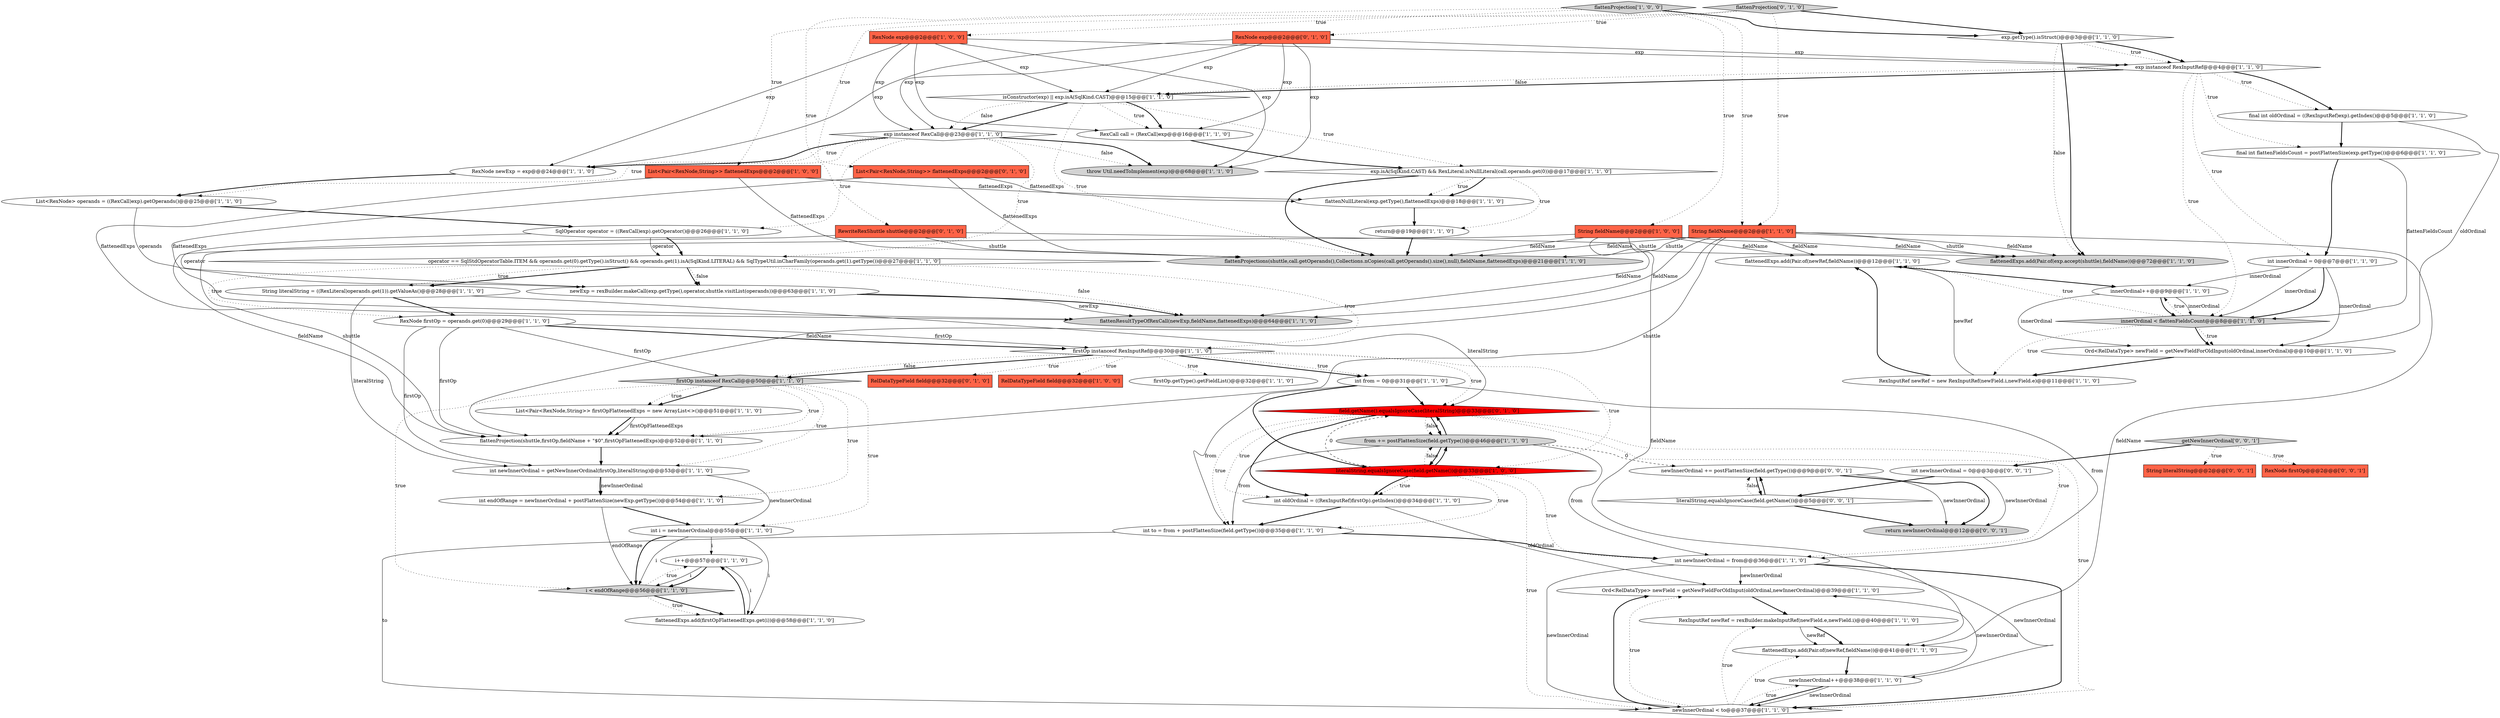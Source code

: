 digraph {
13 [style = filled, label = "flattenProjection(shuttle,firstOp,fieldName + \"$0\",firstOpFlattenedExps)@@@52@@@['1', '1', '0']", fillcolor = white, shape = ellipse image = "AAA0AAABBB1BBB"];
42 [style = filled, label = "flattenProjections(shuttle,call.getOperands(),Collections.nCopies(call.getOperands().size(),null),fieldName,flattenedExps)@@@21@@@['1', '1', '0']", fillcolor = lightgray, shape = ellipse image = "AAA0AAABBB1BBB"];
34 [style = filled, label = "i++@@@57@@@['1', '1', '0']", fillcolor = white, shape = ellipse image = "AAA0AAABBB1BBB"];
39 [style = filled, label = "String fieldName@@@2@@@['1', '0', '0']", fillcolor = tomato, shape = box image = "AAA0AAABBB1BBB"];
30 [style = filled, label = "isConstructor(exp) || exp.isA(SqlKind.CAST)@@@15@@@['1', '1', '0']", fillcolor = white, shape = diamond image = "AAA0AAABBB1BBB"];
32 [style = filled, label = "flattenNullLiteral(exp.getType(),flattenedExps)@@@18@@@['1', '1', '0']", fillcolor = white, shape = ellipse image = "AAA0AAABBB1BBB"];
1 [style = filled, label = "Ord<RelDataType> newField = getNewFieldForOldInput(oldOrdinal,newInnerOrdinal)@@@39@@@['1', '1', '0']", fillcolor = white, shape = ellipse image = "AAA0AAABBB1BBB"];
22 [style = filled, label = "List<Pair<RexNode,String>> firstOpFlattenedExps = new ArrayList<>()@@@51@@@['1', '1', '0']", fillcolor = white, shape = ellipse image = "AAA0AAABBB1BBB"];
12 [style = filled, label = "int from = 0@@@31@@@['1', '1', '0']", fillcolor = white, shape = ellipse image = "AAA0AAABBB1BBB"];
53 [style = filled, label = "exp instanceof RexInputRef@@@4@@@['1', '1', '0']", fillcolor = white, shape = diamond image = "AAA0AAABBB1BBB"];
0 [style = filled, label = "List<RexNode> operands = ((RexCall)exp).getOperands()@@@25@@@['1', '1', '0']", fillcolor = white, shape = ellipse image = "AAA0AAABBB1BBB"];
26 [style = filled, label = "int newInnerOrdinal = from@@@36@@@['1', '1', '0']", fillcolor = white, shape = ellipse image = "AAA0AAABBB1BBB"];
67 [style = filled, label = "return newInnerOrdinal@@@12@@@['0', '0', '1']", fillcolor = lightgray, shape = ellipse image = "AAA0AAABBB3BBB"];
4 [style = filled, label = "SqlOperator operator = ((RexCall)exp).getOperator()@@@26@@@['1', '1', '0']", fillcolor = white, shape = ellipse image = "AAA0AAABBB1BBB"];
59 [style = filled, label = "RexNode exp@@@2@@@['0', '1', '0']", fillcolor = tomato, shape = box image = "AAA0AAABBB2BBB"];
35 [style = filled, label = "firstOp.getType().getFieldList()@@@32@@@['1', '1', '0']", fillcolor = white, shape = ellipse image = "AAA0AAABBB1BBB"];
44 [style = filled, label = "flattenResultTypeOfRexCall(newExp,fieldName,flattenedExps)@@@64@@@['1', '1', '0']", fillcolor = lightgray, shape = ellipse image = "AAA0AAABBB1BBB"];
2 [style = filled, label = "exp.getType().isStruct()@@@3@@@['1', '1', '0']", fillcolor = white, shape = diamond image = "AAA0AAABBB1BBB"];
8 [style = filled, label = "throw Util.needToImplement(exp)@@@68@@@['1', '1', '0']", fillcolor = lightgray, shape = ellipse image = "AAA0AAABBB1BBB"];
46 [style = filled, label = "innerOrdinal < flattenFieldsCount@@@8@@@['1', '1', '0']", fillcolor = lightgray, shape = diamond image = "AAA0AAABBB1BBB"];
54 [style = filled, label = "i < endOfRange@@@56@@@['1', '1', '0']", fillcolor = lightgray, shape = diamond image = "AAA0AAABBB1BBB"];
62 [style = filled, label = "String literalString@@@2@@@['0', '0', '1']", fillcolor = tomato, shape = box image = "AAA0AAABBB3BBB"];
64 [style = filled, label = "RexNode firstOp@@@2@@@['0', '0', '1']", fillcolor = tomato, shape = box image = "AAA0AAABBB3BBB"];
28 [style = filled, label = "int oldOrdinal = ((RexInputRef)firstOp).getIndex()@@@34@@@['1', '1', '0']", fillcolor = white, shape = ellipse image = "AAA0AAABBB1BBB"];
9 [style = filled, label = "RexCall call = (RexCall)exp@@@16@@@['1', '1', '0']", fillcolor = white, shape = ellipse image = "AAA0AAABBB1BBB"];
50 [style = filled, label = "int to = from + postFlattenSize(field.getType())@@@35@@@['1', '1', '0']", fillcolor = white, shape = ellipse image = "AAA0AAABBB1BBB"];
25 [style = filled, label = "newExp = rexBuilder.makeCall(exp.getType(),operator,shuttle.visitList(operands))@@@63@@@['1', '1', '0']", fillcolor = white, shape = ellipse image = "AAA0AAABBB1BBB"];
15 [style = filled, label = "RexNode firstOp = operands.get(0)@@@29@@@['1', '1', '0']", fillcolor = white, shape = ellipse image = "AAA0AAABBB1BBB"];
3 [style = filled, label = "flattenedExps.add(Pair.of(newRef,fieldName))@@@12@@@['1', '1', '0']", fillcolor = white, shape = ellipse image = "AAA0AAABBB1BBB"];
33 [style = filled, label = "Ord<RelDataType> newField = getNewFieldForOldInput(oldOrdinal,innerOrdinal)@@@10@@@['1', '1', '0']", fillcolor = white, shape = ellipse image = "AAA0AAABBB1BBB"];
48 [style = filled, label = "int newInnerOrdinal = getNewInnerOrdinal(firstOp,literalString)@@@53@@@['1', '1', '0']", fillcolor = white, shape = ellipse image = "AAA0AAABBB1BBB"];
17 [style = filled, label = "String literalString = ((RexLiteral)operands.get(1)).getValueAs()@@@28@@@['1', '1', '0']", fillcolor = white, shape = ellipse image = "AAA0AAABBB1BBB"];
43 [style = filled, label = "final int flattenFieldsCount = postFlattenSize(exp.getType())@@@6@@@['1', '1', '0']", fillcolor = white, shape = ellipse image = "AAA0AAABBB1BBB"];
14 [style = filled, label = "operator == SqlStdOperatorTable.ITEM && operands.get(0).getType().isStruct() && operands.get(1).isA(SqlKind.LITERAL) && SqlTypeUtil.inCharFamily(operands.get(1).getType())@@@27@@@['1', '1', '0']", fillcolor = white, shape = diamond image = "AAA0AAABBB1BBB"];
21 [style = filled, label = "int i = newInnerOrdinal@@@55@@@['1', '1', '0']", fillcolor = white, shape = ellipse image = "AAA0AAABBB1BBB"];
6 [style = filled, label = "int endOfRange = newInnerOrdinal + postFlattenSize(newExp.getType())@@@54@@@['1', '1', '0']", fillcolor = white, shape = ellipse image = "AAA0AAABBB1BBB"];
37 [style = filled, label = "flattenProjection['1', '0', '0']", fillcolor = lightgray, shape = diamond image = "AAA0AAABBB1BBB"];
49 [style = filled, label = "flattenedExps.add(Pair.of(exp.accept(shuttle),fieldName))@@@72@@@['1', '1', '0']", fillcolor = lightgray, shape = ellipse image = "AAA0AAABBB1BBB"];
52 [style = filled, label = "exp instanceof RexCall@@@23@@@['1', '1', '0']", fillcolor = white, shape = diamond image = "AAA0AAABBB1BBB"];
57 [style = filled, label = "List<Pair<RexNode,String>> flattenedExps@@@2@@@['0', '1', '0']", fillcolor = tomato, shape = box image = "AAA0AAABBB2BBB"];
10 [style = filled, label = "flattenedExps.add(Pair.of(newRef,fieldName))@@@41@@@['1', '1', '0']", fillcolor = white, shape = ellipse image = "AAA0AAABBB1BBB"];
36 [style = filled, label = "newInnerOrdinal++@@@38@@@['1', '1', '0']", fillcolor = white, shape = ellipse image = "AAA0AAABBB1BBB"];
7 [style = filled, label = "RexNode exp@@@2@@@['1', '0', '0']", fillcolor = tomato, shape = box image = "AAA0AAABBB1BBB"];
19 [style = filled, label = "return@@@19@@@['1', '1', '0']", fillcolor = white, shape = ellipse image = "AAA0AAABBB1BBB"];
65 [style = filled, label = "getNewInnerOrdinal['0', '0', '1']", fillcolor = lightgray, shape = diamond image = "AAA0AAABBB3BBB"];
18 [style = filled, label = "newInnerOrdinal < to@@@37@@@['1', '1', '0']", fillcolor = white, shape = diamond image = "AAA0AAABBB1BBB"];
56 [style = filled, label = "RelDataTypeField field@@@32@@@['0', '1', '0']", fillcolor = tomato, shape = box image = "AAA0AAABBB2BBB"];
16 [style = filled, label = "RexInputRef newRef = new RexInputRef(newField.i,newField.e)@@@11@@@['1', '1', '0']", fillcolor = white, shape = ellipse image = "AAA0AAABBB1BBB"];
66 [style = filled, label = "literalString.equalsIgnoreCase(field.getName())@@@5@@@['0', '0', '1']", fillcolor = white, shape = diamond image = "AAA0AAABBB3BBB"];
5 [style = filled, label = "RexNode newExp = exp@@@24@@@['1', '1', '0']", fillcolor = white, shape = ellipse image = "AAA0AAABBB1BBB"];
27 [style = filled, label = "List<Pair<RexNode,String>> flattenedExps@@@2@@@['1', '0', '0']", fillcolor = tomato, shape = box image = "AAA0AAABBB1BBB"];
47 [style = filled, label = "firstOp instanceof RexCall@@@50@@@['1', '1', '0']", fillcolor = lightgray, shape = diamond image = "AAA0AAABBB1BBB"];
58 [style = filled, label = "field.getName().equalsIgnoreCase(literalString)@@@33@@@['0', '1', '0']", fillcolor = red, shape = diamond image = "AAA1AAABBB2BBB"];
63 [style = filled, label = "int newInnerOrdinal = 0@@@3@@@['0', '0', '1']", fillcolor = white, shape = ellipse image = "AAA0AAABBB3BBB"];
38 [style = filled, label = "from += postFlattenSize(field.getType())@@@46@@@['1', '1', '0']", fillcolor = lightgray, shape = ellipse image = "AAA0AAABBB1BBB"];
51 [style = filled, label = "RexInputRef newRef = rexBuilder.makeInputRef(newField.e,newField.i)@@@40@@@['1', '1', '0']", fillcolor = white, shape = ellipse image = "AAA0AAABBB1BBB"];
60 [style = filled, label = "RewriteRexShuttle shuttle@@@2@@@['0', '1', '0']", fillcolor = tomato, shape = box image = "AAA0AAABBB2BBB"];
40 [style = filled, label = "firstOp instanceof RexInputRef@@@30@@@['1', '1', '0']", fillcolor = white, shape = diamond image = "AAA0AAABBB1BBB"];
41 [style = filled, label = "String fieldName@@@2@@@['1', '1', '0']", fillcolor = tomato, shape = box image = "AAA0AAABBB1BBB"];
29 [style = filled, label = "literalString.equalsIgnoreCase(field.getName())@@@33@@@['1', '0', '0']", fillcolor = red, shape = diamond image = "AAA1AAABBB1BBB"];
61 [style = filled, label = "newInnerOrdinal += postFlattenSize(field.getType())@@@9@@@['0', '0', '1']", fillcolor = white, shape = ellipse image = "AAA0AAABBB3BBB"];
23 [style = filled, label = "final int oldOrdinal = ((RexInputRef)exp).getIndex()@@@5@@@['1', '1', '0']", fillcolor = white, shape = ellipse image = "AAA0AAABBB1BBB"];
11 [style = filled, label = "int innerOrdinal = 0@@@7@@@['1', '1', '0']", fillcolor = white, shape = ellipse image = "AAA0AAABBB1BBB"];
20 [style = filled, label = "flattenedExps.add(firstOpFlattenedExps.get(i))@@@58@@@['1', '1', '0']", fillcolor = white, shape = ellipse image = "AAA0AAABBB1BBB"];
31 [style = filled, label = "innerOrdinal++@@@9@@@['1', '1', '0']", fillcolor = white, shape = ellipse image = "AAA0AAABBB1BBB"];
24 [style = filled, label = "RelDataTypeField field@@@32@@@['1', '0', '0']", fillcolor = tomato, shape = box image = "AAA0AAABBB1BBB"];
45 [style = filled, label = "exp.isA(SqlKind.CAST) && RexLiteral.isNullLiteral(call.operands.get(0))@@@17@@@['1', '1', '0']", fillcolor = white, shape = diamond image = "AAA0AAABBB1BBB"];
55 [style = filled, label = "flattenProjection['0', '1', '0']", fillcolor = lightgray, shape = diamond image = "AAA0AAABBB2BBB"];
58->28 [style = bold, label=""];
12->26 [style = solid, label="from"];
57->44 [style = solid, label="flattenedExps"];
53->46 [style = dotted, label="true"];
41->10 [style = solid, label="fieldName"];
52->8 [style = bold, label=""];
14->25 [style = bold, label=""];
61->66 [style = bold, label=""];
65->64 [style = dotted, label="true"];
38->50 [style = solid, label="from"];
38->61 [style = dashed, label="0"];
30->52 [style = bold, label=""];
28->50 [style = bold, label=""];
31->33 [style = solid, label="innerOrdinal"];
63->67 [style = solid, label="newInnerOrdinal"];
21->54 [style = bold, label=""];
55->2 [style = bold, label=""];
60->42 [style = solid, label="shuttle"];
14->17 [style = bold, label=""];
48->6 [style = solid, label="newInnerOrdinal"];
11->46 [style = bold, label=""];
60->49 [style = solid, label="shuttle"];
7->30 [style = solid, label="exp"];
51->10 [style = bold, label=""];
29->26 [style = dotted, label="true"];
25->44 [style = bold, label=""];
65->62 [style = dotted, label="true"];
47->22 [style = bold, label=""];
34->54 [style = solid, label="i"];
2->53 [style = bold, label=""];
63->66 [style = bold, label=""];
41->13 [style = solid, label="shuttle"];
17->48 [style = solid, label="literalString"];
5->0 [style = bold, label=""];
2->49 [style = bold, label=""];
40->47 [style = bold, label=""];
36->18 [style = bold, label=""];
41->44 [style = solid, label="fieldName"];
61->67 [style = solid, label="newInnerOrdinal"];
45->42 [style = bold, label=""];
15->40 [style = solid, label="firstOp"];
59->53 [style = solid, label="exp"];
47->54 [style = dotted, label="true"];
31->46 [style = bold, label=""];
53->43 [style = dotted, label="true"];
39->13 [style = solid, label="fieldName"];
40->56 [style = dotted, label="true"];
41->42 [style = solid, label="fieldName"];
45->32 [style = dotted, label="true"];
22->13 [style = bold, label=""];
52->8 [style = dotted, label="false"];
2->53 [style = dotted, label="true"];
16->3 [style = bold, label=""];
27->32 [style = solid, label="flattenedExps"];
19->42 [style = bold, label=""];
29->18 [style = dotted, label="true"];
33->16 [style = bold, label=""];
55->59 [style = dotted, label="true"];
29->58 [style = dashed, label="0"];
37->7 [style = dotted, label="true"];
66->67 [style = bold, label=""];
20->34 [style = bold, label=""];
46->3 [style = dotted, label="true"];
46->31 [style = dotted, label="true"];
26->18 [style = solid, label="newInnerOrdinal"];
28->1 [style = solid, label="oldOrdinal"];
34->54 [style = bold, label=""];
53->30 [style = bold, label=""];
29->38 [style = dotted, label="false"];
39->3 [style = solid, label="fieldName"];
46->33 [style = dotted, label="true"];
66->61 [style = dotted, label="false"];
7->5 [style = solid, label="exp"];
40->35 [style = dotted, label="true"];
40->29 [style = dotted, label="true"];
43->11 [style = bold, label=""];
16->3 [style = solid, label="newRef"];
52->5 [style = bold, label=""];
39->44 [style = solid, label="fieldName"];
41->13 [style = solid, label="fieldName"];
46->16 [style = dotted, label="true"];
58->38 [style = dotted, label="false"];
12->29 [style = bold, label=""];
37->41 [style = dotted, label="true"];
18->1 [style = bold, label=""];
14->25 [style = dotted, label="false"];
59->8 [style = solid, label="exp"];
1->51 [style = bold, label=""];
29->50 [style = dotted, label="true"];
46->33 [style = bold, label=""];
17->15 [style = bold, label=""];
58->18 [style = dotted, label="true"];
11->31 [style = solid, label="innerOrdinal"];
30->9 [style = dotted, label="true"];
66->61 [style = bold, label=""];
29->38 [style = bold, label=""];
26->36 [style = solid, label="newInnerOrdinal"];
52->0 [style = dotted, label="true"];
53->30 [style = dotted, label="false"];
23->33 [style = solid, label="oldOrdinal"];
2->49 [style = dotted, label="false"];
30->45 [style = dotted, label="true"];
55->57 [style = dotted, label="true"];
54->34 [style = dotted, label="true"];
4->14 [style = bold, label=""];
30->42 [style = dotted, label="true"];
52->14 [style = dotted, label="true"];
47->48 [style = dotted, label="true"];
41->3 [style = solid, label="fieldName"];
6->21 [style = bold, label=""];
4->14 [style = solid, label="operator"];
18->36 [style = dotted, label="true"];
18->1 [style = dotted, label="true"];
23->43 [style = bold, label=""];
45->32 [style = bold, label=""];
4->25 [style = solid, label="operator"];
12->50 [style = solid, label="from"];
13->48 [style = bold, label=""];
30->9 [style = bold, label=""];
31->46 [style = solid, label="innerOrdinal"];
57->32 [style = solid, label="flattenedExps"];
25->44 [style = solid, label="newExp"];
32->19 [style = bold, label=""];
58->26 [style = dotted, label="true"];
7->8 [style = solid, label="exp"];
11->33 [style = solid, label="innerOrdinal"];
48->6 [style = bold, label=""];
40->47 [style = dotted, label="false"];
21->34 [style = solid, label="i"];
6->54 [style = solid, label="endOfRange"];
14->40 [style = dotted, label="true"];
18->10 [style = dotted, label="true"];
14->17 [style = dotted, label="true"];
58->28 [style = dotted, label="true"];
40->12 [style = bold, label=""];
58->38 [style = bold, label=""];
29->28 [style = dotted, label="true"];
47->22 [style = dotted, label="true"];
27->42 [style = solid, label="flattenedExps"];
45->19 [style = dotted, label="true"];
48->21 [style = solid, label="newInnerOrdinal"];
15->40 [style = bold, label=""];
53->23 [style = bold, label=""];
59->9 [style = solid, label="exp"];
47->21 [style = dotted, label="true"];
37->2 [style = bold, label=""];
15->13 [style = solid, label="firstOp"];
59->52 [style = solid, label="exp"];
37->27 [style = dotted, label="true"];
55->60 [style = dotted, label="true"];
40->58 [style = dotted, label="true"];
65->63 [style = bold, label=""];
53->23 [style = dotted, label="true"];
36->1 [style = solid, label="newInnerOrdinal"];
0->25 [style = solid, label="operands"];
26->1 [style = solid, label="newInnerOrdinal"];
61->67 [style = bold, label=""];
17->58 [style = solid, label="literalString"];
50->26 [style = bold, label=""];
3->31 [style = bold, label=""];
38->58 [style = bold, label=""];
41->49 [style = solid, label="fieldName"];
41->42 [style = solid, label="shuttle"];
59->5 [style = solid, label="exp"];
38->29 [style = bold, label=""];
11->46 [style = solid, label="innerOrdinal"];
40->24 [style = dotted, label="true"];
39->42 [style = solid, label="fieldName"];
21->20 [style = solid, label="i"];
38->26 [style = solid, label="from"];
54->20 [style = bold, label=""];
34->20 [style = solid, label="i"];
7->53 [style = solid, label="exp"];
59->30 [style = solid, label="exp"];
52->5 [style = dotted, label="true"];
39->49 [style = solid, label="fieldName"];
22->13 [style = solid, label="firstOpFlattenedExps"];
41->49 [style = solid, label="shuttle"];
10->36 [style = bold, label=""];
29->28 [style = bold, label=""];
7->9 [style = solid, label="exp"];
36->18 [style = solid, label="newInnerOrdinal"];
14->15 [style = dotted, label="true"];
60->13 [style = solid, label="shuttle"];
50->18 [style = solid, label="to"];
54->20 [style = dotted, label="true"];
39->10 [style = solid, label="fieldName"];
7->52 [style = solid, label="exp"];
53->11 [style = dotted, label="true"];
0->4 [style = bold, label=""];
43->46 [style = solid, label="flattenFieldsCount"];
51->10 [style = solid, label="newRef"];
58->50 [style = dotted, label="true"];
40->12 [style = dotted, label="true"];
9->45 [style = bold, label=""];
37->39 [style = dotted, label="true"];
15->48 [style = solid, label="firstOp"];
21->54 [style = solid, label="i"];
47->6 [style = dotted, label="true"];
57->42 [style = solid, label="flattenedExps"];
30->52 [style = dotted, label="false"];
14->44 [style = dotted, label="false"];
55->41 [style = dotted, label="true"];
15->47 [style = solid, label="firstOp"];
52->4 [style = dotted, label="true"];
27->44 [style = solid, label="flattenedExps"];
18->51 [style = dotted, label="true"];
47->13 [style = dotted, label="true"];
12->58 [style = bold, label=""];
26->18 [style = bold, label=""];
}
